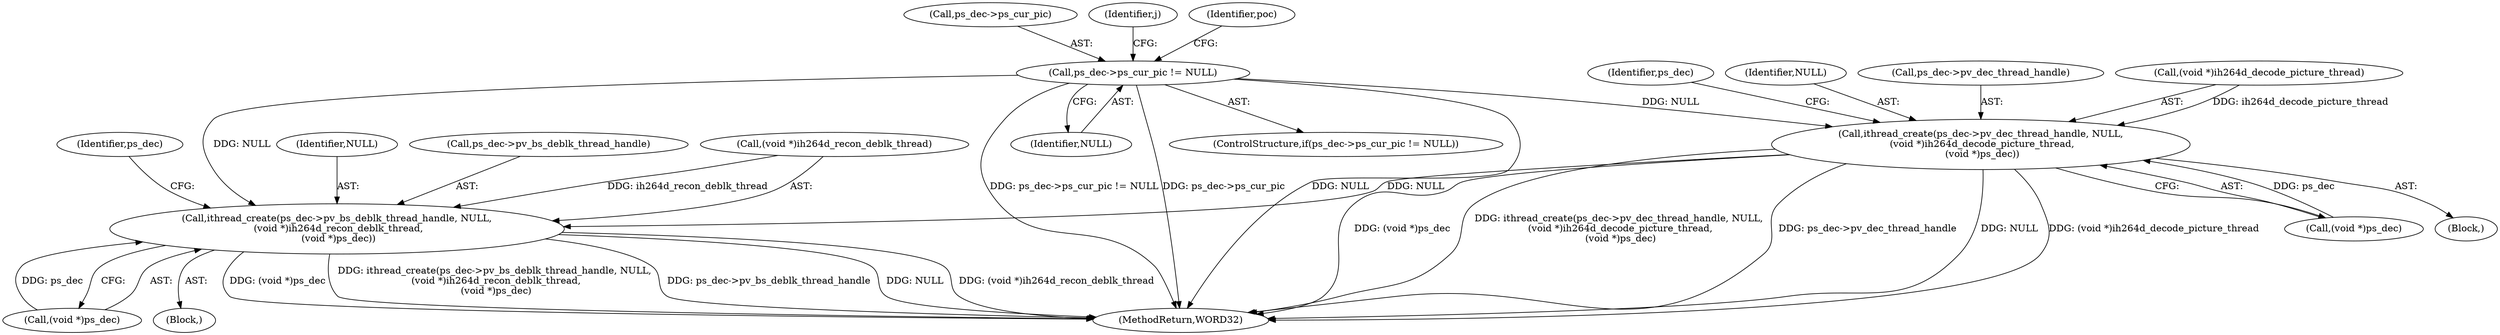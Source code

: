 digraph "0_Android_cc676ebd95247646e67907ccab150fb77a847335_0@pointer" {
"1000283" [label="(Call,ps_dec->ps_cur_pic != NULL)"];
"1000432" [label="(Call,ithread_create(ps_dec->pv_dec_thread_handle, NULL,\n (void *)ih264d_decode_picture_thread,\n (void *)ps_dec))"];
"1000476" [label="(Call,ithread_create(ps_dec->pv_bs_deblk_thread_handle, NULL,\n (void *)ih264d_recon_deblk_thread,\n (void *)ps_dec))"];
"1000484" [label="(Call,(void *)ps_dec)"];
"1000282" [label="(ControlStructure,if(ps_dec->ps_cur_pic != NULL))"];
"1000283" [label="(Call,ps_dec->ps_cur_pic != NULL)"];
"1000445" [label="(Identifier,ps_dec)"];
"1001350" [label="(MethodReturn,WORD32)"];
"1000436" [label="(Identifier,NULL)"];
"1000284" [label="(Call,ps_dec->ps_cur_pic)"];
"1000440" [label="(Call,(void *)ps_dec)"];
"1000287" [label="(Identifier,NULL)"];
"1000298" [label="(Identifier,j)"];
"1000431" [label="(Block,)"];
"1000470" [label="(Block,)"];
"1000489" [label="(Identifier,ps_dec)"];
"1000433" [label="(Call,ps_dec->pv_dec_thread_handle)"];
"1000437" [label="(Call,(void *)ih264d_decode_picture_thread)"];
"1000289" [label="(Identifier,poc)"];
"1000432" [label="(Call,ithread_create(ps_dec->pv_dec_thread_handle, NULL,\n (void *)ih264d_decode_picture_thread,\n (void *)ps_dec))"];
"1000476" [label="(Call,ithread_create(ps_dec->pv_bs_deblk_thread_handle, NULL,\n (void *)ih264d_recon_deblk_thread,\n (void *)ps_dec))"];
"1000477" [label="(Call,ps_dec->pv_bs_deblk_thread_handle)"];
"1000481" [label="(Call,(void *)ih264d_recon_deblk_thread)"];
"1000480" [label="(Identifier,NULL)"];
"1000283" -> "1000282"  [label="AST: "];
"1000283" -> "1000287"  [label="CFG: "];
"1000284" -> "1000283"  [label="AST: "];
"1000287" -> "1000283"  [label="AST: "];
"1000289" -> "1000283"  [label="CFG: "];
"1000298" -> "1000283"  [label="CFG: "];
"1000283" -> "1001350"  [label="DDG: ps_dec->ps_cur_pic"];
"1000283" -> "1001350"  [label="DDG: NULL"];
"1000283" -> "1001350"  [label="DDG: ps_dec->ps_cur_pic != NULL"];
"1000283" -> "1000432"  [label="DDG: NULL"];
"1000283" -> "1000476"  [label="DDG: NULL"];
"1000432" -> "1000431"  [label="AST: "];
"1000432" -> "1000440"  [label="CFG: "];
"1000433" -> "1000432"  [label="AST: "];
"1000436" -> "1000432"  [label="AST: "];
"1000437" -> "1000432"  [label="AST: "];
"1000440" -> "1000432"  [label="AST: "];
"1000445" -> "1000432"  [label="CFG: "];
"1000432" -> "1001350"  [label="DDG: NULL"];
"1000432" -> "1001350"  [label="DDG: (void *)ih264d_decode_picture_thread"];
"1000432" -> "1001350"  [label="DDG: (void *)ps_dec"];
"1000432" -> "1001350"  [label="DDG: ithread_create(ps_dec->pv_dec_thread_handle, NULL,\n (void *)ih264d_decode_picture_thread,\n (void *)ps_dec)"];
"1000432" -> "1001350"  [label="DDG: ps_dec->pv_dec_thread_handle"];
"1000437" -> "1000432"  [label="DDG: ih264d_decode_picture_thread"];
"1000440" -> "1000432"  [label="DDG: ps_dec"];
"1000432" -> "1000476"  [label="DDG: NULL"];
"1000476" -> "1000470"  [label="AST: "];
"1000476" -> "1000484"  [label="CFG: "];
"1000477" -> "1000476"  [label="AST: "];
"1000480" -> "1000476"  [label="AST: "];
"1000481" -> "1000476"  [label="AST: "];
"1000484" -> "1000476"  [label="AST: "];
"1000489" -> "1000476"  [label="CFG: "];
"1000476" -> "1001350"  [label="DDG: ithread_create(ps_dec->pv_bs_deblk_thread_handle, NULL,\n (void *)ih264d_recon_deblk_thread,\n (void *)ps_dec)"];
"1000476" -> "1001350"  [label="DDG: ps_dec->pv_bs_deblk_thread_handle"];
"1000476" -> "1001350"  [label="DDG: NULL"];
"1000476" -> "1001350"  [label="DDG: (void *)ih264d_recon_deblk_thread"];
"1000476" -> "1001350"  [label="DDG: (void *)ps_dec"];
"1000481" -> "1000476"  [label="DDG: ih264d_recon_deblk_thread"];
"1000484" -> "1000476"  [label="DDG: ps_dec"];
}
